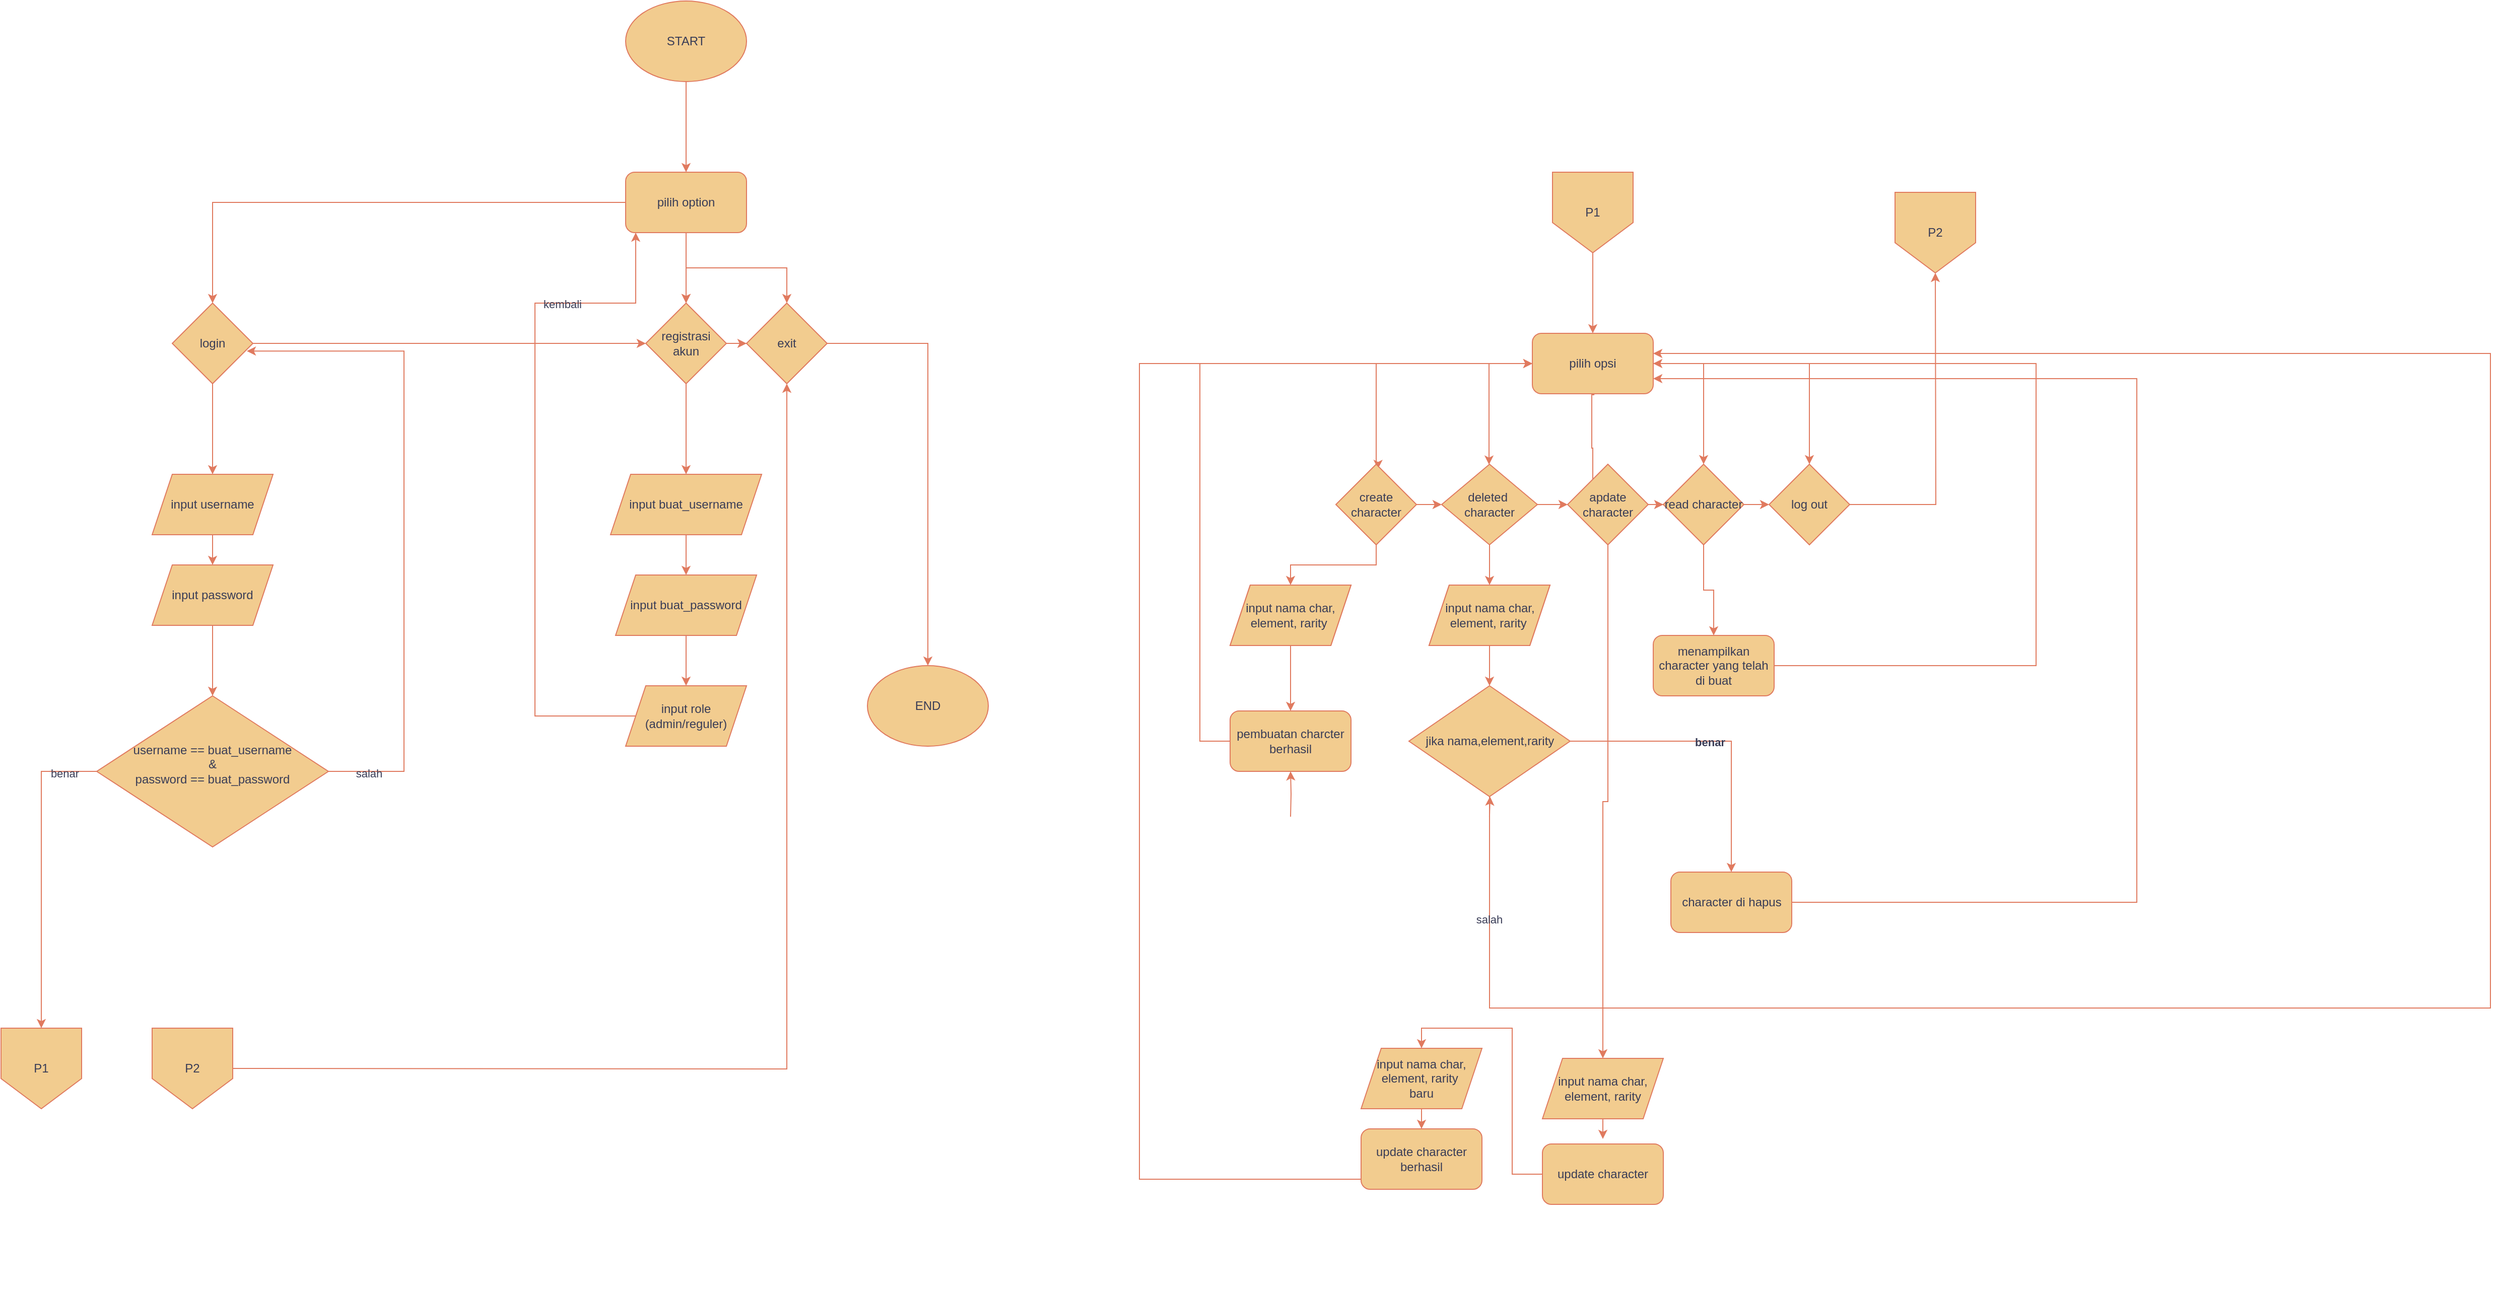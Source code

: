 <mxfile version="24.7.8">
  <diagram id="C5RBs43oDa-KdzZeNtuy" name="Page-1">
    <mxGraphModel dx="3129" dy="1347" grid="1" gridSize="10" guides="1" tooltips="1" connect="1" arrows="1" fold="1" page="1" pageScale="1" pageWidth="827" pageHeight="1169" background="#ffffff" math="0" shadow="0">
      <root>
        <mxCell id="WIyWlLk6GJQsqaUBKTNV-0" />
        <mxCell id="WIyWlLk6GJQsqaUBKTNV-1" parent="WIyWlLk6GJQsqaUBKTNV-0" />
        <mxCell id="2dFmBHsL3zyiolPfMNF0-12" value="" style="edgeStyle=orthogonalEdgeStyle;rounded=0;orthogonalLoop=1;jettySize=auto;html=1;labelBackgroundColor=none;strokeColor=#E07A5F;fontColor=default;" parent="WIyWlLk6GJQsqaUBKTNV-1" source="2dFmBHsL3zyiolPfMNF0-0" target="2dFmBHsL3zyiolPfMNF0-11" edge="1">
          <mxGeometry relative="1" as="geometry" />
        </mxCell>
        <mxCell id="2dFmBHsL3zyiolPfMNF0-0" value="START" style="ellipse;whiteSpace=wrap;html=1;labelBackgroundColor=none;fillColor=#F2CC8F;strokeColor=#E07A5F;fontColor=#393C56;" parent="WIyWlLk6GJQsqaUBKTNV-1" vertex="1">
          <mxGeometry x="370" y="20" width="120" height="80" as="geometry" />
        </mxCell>
        <mxCell id="2dFmBHsL3zyiolPfMNF0-18" value="" style="edgeStyle=orthogonalEdgeStyle;rounded=0;orthogonalLoop=1;jettySize=auto;html=1;labelBackgroundColor=none;strokeColor=#E07A5F;fontColor=default;" parent="WIyWlLk6GJQsqaUBKTNV-1" source="2dFmBHsL3zyiolPfMNF0-11" edge="1">
          <mxGeometry relative="1" as="geometry">
            <mxPoint x="430" y="320" as="targetPoint" />
          </mxGeometry>
        </mxCell>
        <mxCell id="2dFmBHsL3zyiolPfMNF0-19" value="" style="edgeStyle=orthogonalEdgeStyle;rounded=0;orthogonalLoop=1;jettySize=auto;html=1;labelBackgroundColor=none;strokeColor=#E07A5F;fontColor=default;" parent="WIyWlLk6GJQsqaUBKTNV-1" source="2dFmBHsL3zyiolPfMNF0-11" edge="1">
          <mxGeometry relative="1" as="geometry">
            <mxPoint x="430" y="320" as="targetPoint" />
          </mxGeometry>
        </mxCell>
        <mxCell id="2dFmBHsL3zyiolPfMNF0-23" style="edgeStyle=orthogonalEdgeStyle;rounded=0;orthogonalLoop=1;jettySize=auto;html=1;entryX=0.5;entryY=0;entryDx=0;entryDy=0;labelBackgroundColor=none;strokeColor=#E07A5F;fontColor=default;" parent="WIyWlLk6GJQsqaUBKTNV-1" source="2dFmBHsL3zyiolPfMNF0-11" target="2dFmBHsL3zyiolPfMNF0-21" edge="1">
          <mxGeometry relative="1" as="geometry" />
        </mxCell>
        <mxCell id="2dFmBHsL3zyiolPfMNF0-26" style="edgeStyle=orthogonalEdgeStyle;rounded=0;orthogonalLoop=1;jettySize=auto;html=1;entryX=0.5;entryY=0;entryDx=0;entryDy=0;labelBackgroundColor=none;strokeColor=#E07A5F;fontColor=default;" parent="WIyWlLk6GJQsqaUBKTNV-1" source="2dFmBHsL3zyiolPfMNF0-11" target="2dFmBHsL3zyiolPfMNF0-25" edge="1">
          <mxGeometry relative="1" as="geometry" />
        </mxCell>
        <mxCell id="2dFmBHsL3zyiolPfMNF0-11" value="pilih option" style="rounded=1;whiteSpace=wrap;html=1;labelBackgroundColor=none;fillColor=#F2CC8F;strokeColor=#E07A5F;fontColor=#393C56;" parent="WIyWlLk6GJQsqaUBKTNV-1" vertex="1">
          <mxGeometry x="370" y="190" width="120" height="60" as="geometry" />
        </mxCell>
        <mxCell id="2dFmBHsL3zyiolPfMNF0-32" style="edgeStyle=orthogonalEdgeStyle;rounded=0;orthogonalLoop=1;jettySize=auto;html=1;labelBackgroundColor=none;strokeColor=#E07A5F;fontColor=default;" parent="WIyWlLk6GJQsqaUBKTNV-1" source="2dFmBHsL3zyiolPfMNF0-20" target="2dFmBHsL3zyiolPfMNF0-25" edge="1">
          <mxGeometry relative="1" as="geometry" />
        </mxCell>
        <mxCell id="2dFmBHsL3zyiolPfMNF0-35" value="" style="edgeStyle=orthogonalEdgeStyle;rounded=0;orthogonalLoop=1;jettySize=auto;html=1;labelBackgroundColor=none;strokeColor=#E07A5F;fontColor=default;" parent="WIyWlLk6GJQsqaUBKTNV-1" source="2dFmBHsL3zyiolPfMNF0-20" target="2dFmBHsL3zyiolPfMNF0-34" edge="1">
          <mxGeometry relative="1" as="geometry" />
        </mxCell>
        <mxCell id="2dFmBHsL3zyiolPfMNF0-20" value="registrasi akun" style="rhombus;whiteSpace=wrap;html=1;labelBackgroundColor=none;fillColor=#F2CC8F;strokeColor=#E07A5F;fontColor=#393C56;" parent="WIyWlLk6GJQsqaUBKTNV-1" vertex="1">
          <mxGeometry x="390" y="320" width="80" height="80" as="geometry" />
        </mxCell>
        <mxCell id="2dFmBHsL3zyiolPfMNF0-29" style="edgeStyle=orthogonalEdgeStyle;rounded=0;orthogonalLoop=1;jettySize=auto;html=1;labelBackgroundColor=none;strokeColor=#E07A5F;fontColor=default;" parent="WIyWlLk6GJQsqaUBKTNV-1" source="2dFmBHsL3zyiolPfMNF0-21" target="2dFmBHsL3zyiolPfMNF0-20" edge="1">
          <mxGeometry relative="1" as="geometry" />
        </mxCell>
        <mxCell id="2dFmBHsL3zyiolPfMNF0-43" value="" style="edgeStyle=orthogonalEdgeStyle;rounded=0;orthogonalLoop=1;jettySize=auto;html=1;labelBackgroundColor=none;strokeColor=#E07A5F;fontColor=default;" parent="WIyWlLk6GJQsqaUBKTNV-1" source="2dFmBHsL3zyiolPfMNF0-21" target="2dFmBHsL3zyiolPfMNF0-42" edge="1">
          <mxGeometry relative="1" as="geometry" />
        </mxCell>
        <mxCell id="2dFmBHsL3zyiolPfMNF0-21" value="login" style="rhombus;whiteSpace=wrap;html=1;labelBackgroundColor=none;fillColor=#F2CC8F;strokeColor=#E07A5F;fontColor=#393C56;" parent="WIyWlLk6GJQsqaUBKTNV-1" vertex="1">
          <mxGeometry x="-80" y="320" width="80" height="80" as="geometry" />
        </mxCell>
        <mxCell id="2dFmBHsL3zyiolPfMNF0-261" style="edgeStyle=orthogonalEdgeStyle;rounded=0;orthogonalLoop=1;jettySize=auto;html=1;labelBackgroundColor=none;strokeColor=#E07A5F;fontColor=default;" parent="WIyWlLk6GJQsqaUBKTNV-1" source="2dFmBHsL3zyiolPfMNF0-25" target="2dFmBHsL3zyiolPfMNF0-262" edge="1">
          <mxGeometry relative="1" as="geometry">
            <mxPoint x="660" y="610" as="targetPoint" />
          </mxGeometry>
        </mxCell>
        <mxCell id="2dFmBHsL3zyiolPfMNF0-25" value="exit" style="rhombus;whiteSpace=wrap;html=1;labelBackgroundColor=none;fillColor=#F2CC8F;strokeColor=#E07A5F;fontColor=#393C56;" parent="WIyWlLk6GJQsqaUBKTNV-1" vertex="1">
          <mxGeometry x="490" y="320" width="80" height="80" as="geometry" />
        </mxCell>
        <mxCell id="2dFmBHsL3zyiolPfMNF0-37" value="" style="edgeStyle=orthogonalEdgeStyle;rounded=0;orthogonalLoop=1;jettySize=auto;html=1;labelBackgroundColor=none;strokeColor=#E07A5F;fontColor=default;" parent="WIyWlLk6GJQsqaUBKTNV-1" source="2dFmBHsL3zyiolPfMNF0-34" target="2dFmBHsL3zyiolPfMNF0-36" edge="1">
          <mxGeometry relative="1" as="geometry" />
        </mxCell>
        <mxCell id="2dFmBHsL3zyiolPfMNF0-34" value="input buat_username" style="shape=parallelogram;perimeter=parallelogramPerimeter;whiteSpace=wrap;html=1;fixedSize=1;labelBackgroundColor=none;fillColor=#F2CC8F;strokeColor=#E07A5F;fontColor=#393C56;" parent="WIyWlLk6GJQsqaUBKTNV-1" vertex="1">
          <mxGeometry x="355" y="490" width="150" height="60" as="geometry" />
        </mxCell>
        <mxCell id="2dFmBHsL3zyiolPfMNF0-39" value="" style="edgeStyle=orthogonalEdgeStyle;rounded=0;orthogonalLoop=1;jettySize=auto;html=1;labelBackgroundColor=none;strokeColor=#E07A5F;fontColor=default;" parent="WIyWlLk6GJQsqaUBKTNV-1" source="2dFmBHsL3zyiolPfMNF0-36" target="2dFmBHsL3zyiolPfMNF0-38" edge="1">
          <mxGeometry relative="1" as="geometry" />
        </mxCell>
        <mxCell id="2dFmBHsL3zyiolPfMNF0-36" value="input buat_password" style="shape=parallelogram;perimeter=parallelogramPerimeter;whiteSpace=wrap;html=1;fixedSize=1;labelBackgroundColor=none;fillColor=#F2CC8F;strokeColor=#E07A5F;fontColor=#393C56;" parent="WIyWlLk6GJQsqaUBKTNV-1" vertex="1">
          <mxGeometry x="360" y="590" width="140" height="60" as="geometry" />
        </mxCell>
        <mxCell id="2dFmBHsL3zyiolPfMNF0-40" style="edgeStyle=orthogonalEdgeStyle;rounded=0;orthogonalLoop=1;jettySize=auto;html=1;entryX=0;entryY=0.5;entryDx=0;entryDy=0;labelBackgroundColor=none;strokeColor=#E07A5F;fontColor=default;" parent="WIyWlLk6GJQsqaUBKTNV-1" source="2dFmBHsL3zyiolPfMNF0-38" edge="1">
          <mxGeometry relative="1" as="geometry">
            <mxPoint x="380.01" y="249.98" as="targetPoint" />
            <mxPoint x="390.004" y="759.999" as="sourcePoint" />
            <Array as="points">
              <mxPoint x="280" y="730" />
              <mxPoint x="280" y="320" />
              <mxPoint x="380" y="320" />
            </Array>
          </mxGeometry>
        </mxCell>
        <mxCell id="2dFmBHsL3zyiolPfMNF0-41" value="kembali" style="edgeLabel;html=1;align=center;verticalAlign=middle;resizable=0;points=[];labelBackgroundColor=none;fontColor=#393C56;" parent="2dFmBHsL3zyiolPfMNF0-40" vertex="1" connectable="0">
          <mxGeometry x="0.575" y="-1" relative="1" as="geometry">
            <mxPoint x="1" as="offset" />
          </mxGeometry>
        </mxCell>
        <mxCell id="2dFmBHsL3zyiolPfMNF0-38" value="input role&lt;div&gt;(admin/reguler)&lt;/div&gt;" style="shape=parallelogram;perimeter=parallelogramPerimeter;whiteSpace=wrap;html=1;fixedSize=1;labelBackgroundColor=none;fillColor=#F2CC8F;strokeColor=#E07A5F;fontColor=#393C56;" parent="WIyWlLk6GJQsqaUBKTNV-1" vertex="1">
          <mxGeometry x="370" y="700" width="120" height="60" as="geometry" />
        </mxCell>
        <mxCell id="2dFmBHsL3zyiolPfMNF0-45" value="" style="edgeStyle=orthogonalEdgeStyle;rounded=0;orthogonalLoop=1;jettySize=auto;html=1;labelBackgroundColor=none;strokeColor=#E07A5F;fontColor=default;" parent="WIyWlLk6GJQsqaUBKTNV-1" source="2dFmBHsL3zyiolPfMNF0-42" target="2dFmBHsL3zyiolPfMNF0-44" edge="1">
          <mxGeometry relative="1" as="geometry" />
        </mxCell>
        <mxCell id="2dFmBHsL3zyiolPfMNF0-42" value="input username" style="shape=parallelogram;perimeter=parallelogramPerimeter;whiteSpace=wrap;html=1;fixedSize=1;labelBackgroundColor=none;fillColor=#F2CC8F;strokeColor=#E07A5F;fontColor=#393C56;" parent="WIyWlLk6GJQsqaUBKTNV-1" vertex="1">
          <mxGeometry x="-100" y="490" width="120" height="60" as="geometry" />
        </mxCell>
        <mxCell id="2dFmBHsL3zyiolPfMNF0-47" value="" style="edgeStyle=orthogonalEdgeStyle;rounded=0;orthogonalLoop=1;jettySize=auto;html=1;labelBackgroundColor=none;strokeColor=#E07A5F;fontColor=default;" parent="WIyWlLk6GJQsqaUBKTNV-1" source="2dFmBHsL3zyiolPfMNF0-44" target="2dFmBHsL3zyiolPfMNF0-46" edge="1">
          <mxGeometry relative="1" as="geometry" />
        </mxCell>
        <mxCell id="2dFmBHsL3zyiolPfMNF0-44" value="input password" style="shape=parallelogram;perimeter=parallelogramPerimeter;whiteSpace=wrap;html=1;fixedSize=1;labelBackgroundColor=none;fillColor=#F2CC8F;strokeColor=#E07A5F;fontColor=#393C56;" parent="WIyWlLk6GJQsqaUBKTNV-1" vertex="1">
          <mxGeometry x="-100" y="580" width="120" height="60" as="geometry" />
        </mxCell>
        <mxCell id="2dFmBHsL3zyiolPfMNF0-48" style="edgeStyle=orthogonalEdgeStyle;rounded=0;orthogonalLoop=1;jettySize=auto;html=1;entryX=0.925;entryY=0.595;entryDx=0;entryDy=0;entryPerimeter=0;labelBackgroundColor=none;strokeColor=#E07A5F;fontColor=default;" parent="WIyWlLk6GJQsqaUBKTNV-1" source="2dFmBHsL3zyiolPfMNF0-46" target="2dFmBHsL3zyiolPfMNF0-21" edge="1">
          <mxGeometry relative="1" as="geometry">
            <mxPoint x="150" y="370" as="targetPoint" />
            <Array as="points">
              <mxPoint x="150" y="785" />
              <mxPoint x="150" y="368" />
            </Array>
          </mxGeometry>
        </mxCell>
        <mxCell id="2dFmBHsL3zyiolPfMNF0-50" value="salah" style="edgeLabel;html=1;align=center;verticalAlign=middle;resizable=0;points=[];labelBackgroundColor=none;fontColor=#393C56;" parent="2dFmBHsL3zyiolPfMNF0-48" vertex="1" connectable="0">
          <mxGeometry x="-0.877" y="-2" relative="1" as="geometry">
            <mxPoint as="offset" />
          </mxGeometry>
        </mxCell>
        <mxCell id="2dFmBHsL3zyiolPfMNF0-51" style="edgeStyle=orthogonalEdgeStyle;rounded=0;orthogonalLoop=1;jettySize=auto;html=1;exitX=0;exitY=0.5;exitDx=0;exitDy=0;labelBackgroundColor=none;strokeColor=#E07A5F;fontColor=default;" parent="WIyWlLk6GJQsqaUBKTNV-1" source="2dFmBHsL3zyiolPfMNF0-46" target="2dFmBHsL3zyiolPfMNF0-135" edge="1">
          <mxGeometry relative="1" as="geometry">
            <mxPoint x="-210.143" y="1030" as="targetPoint" />
            <Array as="points">
              <mxPoint x="-210" y="785" />
            </Array>
          </mxGeometry>
        </mxCell>
        <mxCell id="2dFmBHsL3zyiolPfMNF0-52" value="benar" style="edgeLabel;html=1;align=center;verticalAlign=middle;resizable=0;points=[];labelBackgroundColor=none;fontColor=#393C56;" parent="2dFmBHsL3zyiolPfMNF0-51" vertex="1" connectable="0">
          <mxGeometry x="-0.795" y="2" relative="1" as="geometry">
            <mxPoint as="offset" />
          </mxGeometry>
        </mxCell>
        <mxCell id="2dFmBHsL3zyiolPfMNF0-46" value="username == buat_&lt;span style=&quot;background-color: initial;&quot;&gt;username&lt;/span&gt;&lt;div&gt;&amp;amp;&lt;/div&gt;&lt;div&gt;password == buat_password&lt;br&gt;&lt;div&gt;&lt;br&gt;&lt;/div&gt;&lt;/div&gt;" style="rhombus;whiteSpace=wrap;html=1;labelBackgroundColor=none;fillColor=#F2CC8F;strokeColor=#E07A5F;fontColor=#393C56;" parent="WIyWlLk6GJQsqaUBKTNV-1" vertex="1">
          <mxGeometry x="-155" y="710" width="230" height="150" as="geometry" />
        </mxCell>
        <mxCell id="2dFmBHsL3zyiolPfMNF0-135" value="P1" style="shape=offPageConnector;whiteSpace=wrap;html=1;labelBackgroundColor=none;fillColor=#F2CC8F;strokeColor=#E07A5F;fontColor=#393C56;" parent="WIyWlLk6GJQsqaUBKTNV-1" vertex="1">
          <mxGeometry x="-250" y="1040" width="80" height="80" as="geometry" />
        </mxCell>
        <mxCell id="2dFmBHsL3zyiolPfMNF0-255" style="edgeStyle=orthogonalEdgeStyle;rounded=0;orthogonalLoop=1;jettySize=auto;html=1;labelBackgroundColor=none;strokeColor=#E07A5F;fontColor=default;" parent="WIyWlLk6GJQsqaUBKTNV-1" source="2dFmBHsL3zyiolPfMNF0-137" target="2dFmBHsL3zyiolPfMNF0-197" edge="1">
          <mxGeometry relative="1" as="geometry" />
        </mxCell>
        <mxCell id="2dFmBHsL3zyiolPfMNF0-137" value="P1" style="shape=offPageConnector;whiteSpace=wrap;html=1;labelBackgroundColor=none;fillColor=#F2CC8F;strokeColor=#E07A5F;fontColor=#393C56;" parent="WIyWlLk6GJQsqaUBKTNV-1" vertex="1">
          <mxGeometry x="1290" y="190" width="80" height="80" as="geometry" />
        </mxCell>
        <mxCell id="2dFmBHsL3zyiolPfMNF0-262" value="END" style="ellipse;whiteSpace=wrap;html=1;labelBackgroundColor=none;fillColor=#F2CC8F;strokeColor=#E07A5F;fontColor=#393C56;" parent="WIyWlLk6GJQsqaUBKTNV-1" vertex="1">
          <mxGeometry x="610" y="680" width="120" height="80" as="geometry" />
        </mxCell>
        <mxCell id="6tOE_kxv_wdbd2dH7QsG-6" style="edgeStyle=orthogonalEdgeStyle;rounded=0;orthogonalLoop=1;jettySize=auto;html=1;strokeColor=#E07A5F;fontColor=#393C56;fillColor=#F2CC8F;" edge="1" parent="WIyWlLk6GJQsqaUBKTNV-1" target="2dFmBHsL3zyiolPfMNF0-25">
          <mxGeometry relative="1" as="geometry">
            <mxPoint x="-30" y="1080" as="sourcePoint" />
          </mxGeometry>
        </mxCell>
        <mxCell id="2dFmBHsL3zyiolPfMNF0-194" style="edgeStyle=orthogonalEdgeStyle;rounded=0;orthogonalLoop=1;jettySize=auto;html=1;labelBackgroundColor=none;strokeColor=#E07A5F;fontColor=default;" parent="WIyWlLk6GJQsqaUBKTNV-1" source="2dFmBHsL3zyiolPfMNF0-197" target="2dFmBHsL3zyiolPfMNF0-209" edge="1">
          <mxGeometry relative="1" as="geometry" />
        </mxCell>
        <mxCell id="2dFmBHsL3zyiolPfMNF0-195" style="edgeStyle=orthogonalEdgeStyle;rounded=0;orthogonalLoop=1;jettySize=auto;html=1;labelBackgroundColor=none;strokeColor=#E07A5F;fontColor=default;" parent="WIyWlLk6GJQsqaUBKTNV-1" source="2dFmBHsL3zyiolPfMNF0-197" target="2dFmBHsL3zyiolPfMNF0-211" edge="1">
          <mxGeometry relative="1" as="geometry" />
        </mxCell>
        <mxCell id="2dFmBHsL3zyiolPfMNF0-196" style="edgeStyle=orthogonalEdgeStyle;rounded=0;orthogonalLoop=1;jettySize=auto;html=1;labelBackgroundColor=none;strokeColor=#E07A5F;fontColor=default;" parent="WIyWlLk6GJQsqaUBKTNV-1" source="2dFmBHsL3zyiolPfMNF0-197" target="2dFmBHsL3zyiolPfMNF0-202" edge="1">
          <mxGeometry relative="1" as="geometry">
            <Array as="points">
              <mxPoint x="1227" y="380" />
            </Array>
          </mxGeometry>
        </mxCell>
        <mxCell id="2dFmBHsL3zyiolPfMNF0-197" value="pilih opsi" style="rounded=1;whiteSpace=wrap;html=1;labelBackgroundColor=none;fillColor=#F2CC8F;strokeColor=#E07A5F;fontColor=#393C56;" parent="WIyWlLk6GJQsqaUBKTNV-1" vertex="1">
          <mxGeometry x="1270" y="350" width="120" height="60" as="geometry" />
        </mxCell>
        <mxCell id="2dFmBHsL3zyiolPfMNF0-198" style="edgeStyle=orthogonalEdgeStyle;rounded=0;orthogonalLoop=1;jettySize=auto;html=1;entryX=0.474;entryY=0.098;entryDx=0;entryDy=0;entryPerimeter=0;labelBackgroundColor=none;strokeColor=#E07A5F;fontColor=default;" parent="WIyWlLk6GJQsqaUBKTNV-1" edge="1">
          <mxGeometry relative="1" as="geometry">
            <mxPoint x="1331.059" y="410" as="sourcePoint" />
            <mxPoint x="1328.95" y="517.84" as="targetPoint" />
            <Array as="points">
              <mxPoint x="1331" y="411" />
              <mxPoint x="1329" y="411" />
              <mxPoint x="1329" y="464" />
              <mxPoint x="1330" y="464" />
              <mxPoint x="1330" y="518" />
            </Array>
          </mxGeometry>
        </mxCell>
        <mxCell id="2dFmBHsL3zyiolPfMNF0-199" style="edgeStyle=orthogonalEdgeStyle;rounded=0;orthogonalLoop=1;jettySize=auto;html=1;entryX=0.522;entryY=0.058;entryDx=0;entryDy=0;entryPerimeter=0;labelBackgroundColor=none;strokeColor=#E07A5F;fontColor=default;" parent="WIyWlLk6GJQsqaUBKTNV-1" source="2dFmBHsL3zyiolPfMNF0-197" target="2dFmBHsL3zyiolPfMNF0-205" edge="1">
          <mxGeometry relative="1" as="geometry">
            <Array as="points">
              <mxPoint x="1115" y="380" />
              <mxPoint x="1115" y="480" />
              <mxPoint x="1117" y="480" />
            </Array>
          </mxGeometry>
        </mxCell>
        <mxCell id="2dFmBHsL3zyiolPfMNF0-200" style="edgeStyle=orthogonalEdgeStyle;rounded=0;orthogonalLoop=1;jettySize=auto;html=1;labelBackgroundColor=none;strokeColor=#E07A5F;fontColor=default;" parent="WIyWlLk6GJQsqaUBKTNV-1" source="2dFmBHsL3zyiolPfMNF0-202" target="2dFmBHsL3zyiolPfMNF0-208" edge="1">
          <mxGeometry relative="1" as="geometry" />
        </mxCell>
        <mxCell id="2dFmBHsL3zyiolPfMNF0-201" style="edgeStyle=orthogonalEdgeStyle;rounded=0;orthogonalLoop=1;jettySize=auto;html=1;labelBackgroundColor=none;strokeColor=#E07A5F;fontColor=default;" parent="WIyWlLk6GJQsqaUBKTNV-1" source="2dFmBHsL3zyiolPfMNF0-202" target="2dFmBHsL3zyiolPfMNF0-221" edge="1">
          <mxGeometry relative="1" as="geometry" />
        </mxCell>
        <mxCell id="2dFmBHsL3zyiolPfMNF0-202" value="deleted&amp;nbsp;&lt;div&gt;character&lt;/div&gt;" style="rhombus;whiteSpace=wrap;html=1;labelBackgroundColor=none;fillColor=#F2CC8F;strokeColor=#E07A5F;fontColor=#393C56;" parent="WIyWlLk6GJQsqaUBKTNV-1" vertex="1">
          <mxGeometry x="1180" y="480" width="95" height="80" as="geometry" />
        </mxCell>
        <mxCell id="2dFmBHsL3zyiolPfMNF0-203" style="edgeStyle=orthogonalEdgeStyle;rounded=0;orthogonalLoop=1;jettySize=auto;html=1;labelBackgroundColor=none;strokeColor=#E07A5F;fontColor=default;" parent="WIyWlLk6GJQsqaUBKTNV-1" source="2dFmBHsL3zyiolPfMNF0-205" target="2dFmBHsL3zyiolPfMNF0-202" edge="1">
          <mxGeometry relative="1" as="geometry" />
        </mxCell>
        <mxCell id="2dFmBHsL3zyiolPfMNF0-204" value="" style="edgeStyle=orthogonalEdgeStyle;rounded=0;orthogonalLoop=1;jettySize=auto;html=1;labelBackgroundColor=none;strokeColor=#E07A5F;fontColor=default;" parent="WIyWlLk6GJQsqaUBKTNV-1" source="2dFmBHsL3zyiolPfMNF0-205" target="2dFmBHsL3zyiolPfMNF0-213" edge="1">
          <mxGeometry relative="1" as="geometry" />
        </mxCell>
        <mxCell id="2dFmBHsL3zyiolPfMNF0-205" value="create character" style="rhombus;whiteSpace=wrap;html=1;labelBackgroundColor=none;fillColor=#F2CC8F;strokeColor=#E07A5F;fontColor=#393C56;" parent="WIyWlLk6GJQsqaUBKTNV-1" vertex="1">
          <mxGeometry x="1075" y="480" width="80" height="80" as="geometry" />
        </mxCell>
        <mxCell id="2dFmBHsL3zyiolPfMNF0-206" style="edgeStyle=orthogonalEdgeStyle;rounded=0;orthogonalLoop=1;jettySize=auto;html=1;labelBackgroundColor=none;strokeColor=#E07A5F;fontColor=default;" parent="WIyWlLk6GJQsqaUBKTNV-1" source="2dFmBHsL3zyiolPfMNF0-208" target="2dFmBHsL3zyiolPfMNF0-211" edge="1">
          <mxGeometry relative="1" as="geometry" />
        </mxCell>
        <mxCell id="2dFmBHsL3zyiolPfMNF0-207" style="edgeStyle=orthogonalEdgeStyle;rounded=0;orthogonalLoop=1;jettySize=auto;html=1;labelBackgroundColor=none;strokeColor=#E07A5F;fontColor=default;" parent="WIyWlLk6GJQsqaUBKTNV-1" source="2dFmBHsL3zyiolPfMNF0-208" target="2dFmBHsL3zyiolPfMNF0-235" edge="1">
          <mxGeometry relative="1" as="geometry" />
        </mxCell>
        <mxCell id="2dFmBHsL3zyiolPfMNF0-208" value="apdate character" style="rhombus;whiteSpace=wrap;html=1;labelBackgroundColor=none;fillColor=#F2CC8F;strokeColor=#E07A5F;fontColor=#393C56;" parent="WIyWlLk6GJQsqaUBKTNV-1" vertex="1">
          <mxGeometry x="1305" y="480" width="80" height="80" as="geometry" />
        </mxCell>
        <mxCell id="6tOE_kxv_wdbd2dH7QsG-3" style="edgeStyle=orthogonalEdgeStyle;rounded=0;orthogonalLoop=1;jettySize=auto;html=1;strokeColor=#E07A5F;fontColor=#393C56;fillColor=#F2CC8F;" edge="1" parent="WIyWlLk6GJQsqaUBKTNV-1" source="2dFmBHsL3zyiolPfMNF0-209">
          <mxGeometry relative="1" as="geometry">
            <mxPoint x="1670" y="290" as="targetPoint" />
          </mxGeometry>
        </mxCell>
        <mxCell id="2dFmBHsL3zyiolPfMNF0-209" value="log out" style="rhombus;whiteSpace=wrap;html=1;labelBackgroundColor=none;fillColor=#F2CC8F;strokeColor=#E07A5F;fontColor=#393C56;" parent="WIyWlLk6GJQsqaUBKTNV-1" vertex="1">
          <mxGeometry x="1505" y="480" width="80" height="80" as="geometry" />
        </mxCell>
        <mxCell id="2dFmBHsL3zyiolPfMNF0-210" style="edgeStyle=orthogonalEdgeStyle;rounded=0;orthogonalLoop=1;jettySize=auto;html=1;labelBackgroundColor=none;strokeColor=#E07A5F;fontColor=default;" parent="WIyWlLk6GJQsqaUBKTNV-1" source="2dFmBHsL3zyiolPfMNF0-211" target="2dFmBHsL3zyiolPfMNF0-209" edge="1">
          <mxGeometry relative="1" as="geometry" />
        </mxCell>
        <mxCell id="2dFmBHsL3zyiolPfMNF0-211" value="read character" style="rhombus;whiteSpace=wrap;html=1;labelBackgroundColor=none;fillColor=#F2CC8F;strokeColor=#E07A5F;fontColor=#393C56;" parent="WIyWlLk6GJQsqaUBKTNV-1" vertex="1">
          <mxGeometry x="1400" y="480" width="80" height="80" as="geometry" />
        </mxCell>
        <mxCell id="2dFmBHsL3zyiolPfMNF0-213" value="input character&lt;div&gt;name&lt;/div&gt;" style="shape=parallelogram;perimeter=parallelogramPerimeter;whiteSpace=wrap;html=1;fixedSize=1;labelBackgroundColor=none;fillColor=#F2CC8F;strokeColor=#E07A5F;fontColor=#393C56;" parent="WIyWlLk6GJQsqaUBKTNV-1" vertex="1">
          <mxGeometry x="970" y="600" width="120" height="60" as="geometry" />
        </mxCell>
        <mxCell id="2dFmBHsL3zyiolPfMNF0-216" style="edgeStyle=orthogonalEdgeStyle;rounded=0;orthogonalLoop=1;jettySize=auto;html=1;labelBackgroundColor=none;strokeColor=#E07A5F;fontColor=default;" parent="WIyWlLk6GJQsqaUBKTNV-1" target="2dFmBHsL3zyiolPfMNF0-219" edge="1">
          <mxGeometry relative="1" as="geometry">
            <mxPoint x="1030" y="830" as="sourcePoint" />
          </mxGeometry>
        </mxCell>
        <mxCell id="2dFmBHsL3zyiolPfMNF0-218" style="edgeStyle=orthogonalEdgeStyle;rounded=0;orthogonalLoop=1;jettySize=auto;html=1;labelBackgroundColor=none;strokeColor=#E07A5F;fontColor=default;" parent="WIyWlLk6GJQsqaUBKTNV-1" source="2dFmBHsL3zyiolPfMNF0-219" target="2dFmBHsL3zyiolPfMNF0-197" edge="1">
          <mxGeometry relative="1" as="geometry">
            <Array as="points">
              <mxPoint x="940" y="755" />
              <mxPoint x="940" y="380" />
            </Array>
          </mxGeometry>
        </mxCell>
        <mxCell id="2dFmBHsL3zyiolPfMNF0-219" value="pembuatan charcter berhasil" style="rounded=1;whiteSpace=wrap;html=1;labelBackgroundColor=none;fillColor=#F2CC8F;strokeColor=#E07A5F;fontColor=#393C56;" parent="WIyWlLk6GJQsqaUBKTNV-1" vertex="1">
          <mxGeometry x="970" y="725" width="120" height="60" as="geometry" />
        </mxCell>
        <mxCell id="2dFmBHsL3zyiolPfMNF0-221" value="input character&lt;div&gt;name&lt;/div&gt;" style="shape=parallelogram;perimeter=parallelogramPerimeter;whiteSpace=wrap;html=1;fixedSize=1;labelBackgroundColor=none;fillColor=#F2CC8F;strokeColor=#E07A5F;fontColor=#393C56;" parent="WIyWlLk6GJQsqaUBKTNV-1" vertex="1">
          <mxGeometry x="1167.5" y="600" width="120" height="60" as="geometry" />
        </mxCell>
        <mxCell id="2dFmBHsL3zyiolPfMNF0-224" value="" style="edgeStyle=orthogonalEdgeStyle;rounded=0;orthogonalLoop=1;jettySize=auto;html=1;labelBackgroundColor=none;strokeColor=#E07A5F;fontColor=default;" parent="WIyWlLk6GJQsqaUBKTNV-1" target="2dFmBHsL3zyiolPfMNF0-230" edge="1">
          <mxGeometry relative="1" as="geometry">
            <mxPoint x="1227.467" y="830" as="sourcePoint" />
          </mxGeometry>
        </mxCell>
        <mxCell id="2dFmBHsL3zyiolPfMNF0-226" value="" style="edgeStyle=orthogonalEdgeStyle;rounded=0;orthogonalLoop=1;jettySize=auto;html=1;labelBackgroundColor=none;strokeColor=#E07A5F;fontColor=default;" parent="WIyWlLk6GJQsqaUBKTNV-1" source="2dFmBHsL3zyiolPfMNF0-230" target="2dFmBHsL3zyiolPfMNF0-232" edge="1">
          <mxGeometry relative="1" as="geometry" />
        </mxCell>
        <mxCell id="2dFmBHsL3zyiolPfMNF0-227" value="benar" style="edgeLabel;html=1;align=center;verticalAlign=middle;resizable=0;points=[];labelBackgroundColor=none;fontColor=#393C56;fontStyle=1" parent="2dFmBHsL3zyiolPfMNF0-226" vertex="1" connectable="0">
          <mxGeometry x="-0.046" y="-1" relative="1" as="geometry">
            <mxPoint as="offset" />
          </mxGeometry>
        </mxCell>
        <mxCell id="2dFmBHsL3zyiolPfMNF0-228" style="edgeStyle=orthogonalEdgeStyle;rounded=0;orthogonalLoop=1;jettySize=auto;html=1;labelBackgroundColor=none;strokeColor=#E07A5F;fontColor=default;" parent="WIyWlLk6GJQsqaUBKTNV-1" source="2dFmBHsL3zyiolPfMNF0-230" target="2dFmBHsL3zyiolPfMNF0-197" edge="1">
          <mxGeometry relative="1" as="geometry">
            <mxPoint x="2220.0" y="680" as="targetPoint" />
            <Array as="points">
              <mxPoint x="1228" y="1020" />
              <mxPoint x="2221" y="1020" />
              <mxPoint x="2221" y="370" />
            </Array>
          </mxGeometry>
        </mxCell>
        <mxCell id="2dFmBHsL3zyiolPfMNF0-229" value="salah" style="edgeLabel;html=1;align=center;verticalAlign=middle;resizable=0;points=[];labelBackgroundColor=none;fontColor=#393C56;" parent="2dFmBHsL3zyiolPfMNF0-228" vertex="1" connectable="0">
          <mxGeometry x="-0.909" y="-1" relative="1" as="geometry">
            <mxPoint as="offset" />
          </mxGeometry>
        </mxCell>
        <mxCell id="2dFmBHsL3zyiolPfMNF0-230" value="jika nama,element,rarity" style="rhombus;whiteSpace=wrap;html=1;labelBackgroundColor=none;fillColor=#F2CC8F;strokeColor=#E07A5F;fontColor=#393C56;" parent="WIyWlLk6GJQsqaUBKTNV-1" vertex="1">
          <mxGeometry x="1147.5" y="700" width="160" height="110" as="geometry" />
        </mxCell>
        <mxCell id="2dFmBHsL3zyiolPfMNF0-231" style="edgeStyle=orthogonalEdgeStyle;rounded=0;orthogonalLoop=1;jettySize=auto;html=1;entryX=1;entryY=0.75;entryDx=0;entryDy=0;labelBackgroundColor=none;strokeColor=#E07A5F;fontColor=default;" parent="WIyWlLk6GJQsqaUBKTNV-1" source="2dFmBHsL3zyiolPfMNF0-232" target="2dFmBHsL3zyiolPfMNF0-197" edge="1">
          <mxGeometry relative="1" as="geometry">
            <Array as="points">
              <mxPoint x="1870" y="915" />
              <mxPoint x="1870" y="395" />
            </Array>
          </mxGeometry>
        </mxCell>
        <mxCell id="2dFmBHsL3zyiolPfMNF0-232" value="character di hapus" style="rounded=1;whiteSpace=wrap;html=1;labelBackgroundColor=none;fillColor=#F2CC8F;strokeColor=#E07A5F;fontColor=#393C56;" parent="WIyWlLk6GJQsqaUBKTNV-1" vertex="1">
          <mxGeometry x="1407.5" y="885" width="120" height="60" as="geometry" />
        </mxCell>
        <mxCell id="2dFmBHsL3zyiolPfMNF0-233" value="" style="group;labelBackgroundColor=none;fontColor=#393C56;" parent="WIyWlLk6GJQsqaUBKTNV-1" vertex="1" connectable="0">
          <mxGeometry x="1280" y="1070" width="380" height="230" as="geometry" />
        </mxCell>
        <mxCell id="2dFmBHsL3zyiolPfMNF0-234" value="" style="edgeStyle=orthogonalEdgeStyle;rounded=0;orthogonalLoop=1;jettySize=auto;html=1;labelBackgroundColor=none;strokeColor=#E07A5F;fontColor=default;" parent="2dFmBHsL3zyiolPfMNF0-233" source="2dFmBHsL3zyiolPfMNF0-235" edge="1">
          <mxGeometry relative="1" as="geometry">
            <mxPoint x="60.0" y="80" as="targetPoint" />
          </mxGeometry>
        </mxCell>
        <mxCell id="2dFmBHsL3zyiolPfMNF0-235" value="input nama char, element, rarity" style="shape=parallelogram;perimeter=parallelogramPerimeter;whiteSpace=wrap;html=1;fixedSize=1;labelBackgroundColor=none;fillColor=#F2CC8F;strokeColor=#E07A5F;fontColor=#393C56;" parent="2dFmBHsL3zyiolPfMNF0-233" vertex="1">
          <mxGeometry width="120" height="60" as="geometry" />
        </mxCell>
        <mxCell id="2dFmBHsL3zyiolPfMNF0-240" value="update character" style="rounded=1;whiteSpace=wrap;html=1;labelBackgroundColor=none;fillColor=#F2CC8F;strokeColor=#E07A5F;fontColor=#393C56;" parent="2dFmBHsL3zyiolPfMNF0-233" vertex="1">
          <mxGeometry y="85" width="120" height="60" as="geometry" />
        </mxCell>
        <mxCell id="2dFmBHsL3zyiolPfMNF0-239" style="edgeStyle=orthogonalEdgeStyle;rounded=0;orthogonalLoop=1;jettySize=auto;html=1;entryX=0.5;entryY=0;entryDx=0;entryDy=0;labelBackgroundColor=none;strokeColor=#E07A5F;fontColor=default;" parent="WIyWlLk6GJQsqaUBKTNV-1" source="2dFmBHsL3zyiolPfMNF0-240" target="2dFmBHsL3zyiolPfMNF0-243" edge="1">
          <mxGeometry relative="1" as="geometry" />
        </mxCell>
        <mxCell id="2dFmBHsL3zyiolPfMNF0-242" value="" style="edgeStyle=orthogonalEdgeStyle;rounded=0;orthogonalLoop=1;jettySize=auto;html=1;labelBackgroundColor=none;strokeColor=#E07A5F;fontColor=default;" parent="WIyWlLk6GJQsqaUBKTNV-1" source="2dFmBHsL3zyiolPfMNF0-243" edge="1">
          <mxGeometry relative="1" as="geometry">
            <mxPoint x="1160.0" y="1140" as="targetPoint" />
          </mxGeometry>
        </mxCell>
        <mxCell id="2dFmBHsL3zyiolPfMNF0-243" value="input nama char, element, rarity&amp;nbsp;&lt;div&gt;baru&lt;/div&gt;" style="shape=parallelogram;perimeter=parallelogramPerimeter;whiteSpace=wrap;html=1;fixedSize=1;labelBackgroundColor=none;fillColor=#F2CC8F;strokeColor=#E07A5F;fontColor=#393C56;" parent="WIyWlLk6GJQsqaUBKTNV-1" vertex="1">
          <mxGeometry x="1100" y="1060" width="120" height="60" as="geometry" />
        </mxCell>
        <mxCell id="2dFmBHsL3zyiolPfMNF0-248" style="edgeStyle=orthogonalEdgeStyle;rounded=0;orthogonalLoop=1;jettySize=auto;html=1;labelBackgroundColor=none;strokeColor=#E07A5F;fontColor=default;" parent="WIyWlLk6GJQsqaUBKTNV-1" source="2dFmBHsL3zyiolPfMNF0-249" target="2dFmBHsL3zyiolPfMNF0-197" edge="1">
          <mxGeometry relative="1" as="geometry">
            <Array as="points">
              <mxPoint x="880" y="1190" />
              <mxPoint x="880" y="380" />
            </Array>
          </mxGeometry>
        </mxCell>
        <mxCell id="2dFmBHsL3zyiolPfMNF0-249" value="update character&lt;div&gt;berhasil&lt;/div&gt;" style="rounded=1;whiteSpace=wrap;html=1;labelBackgroundColor=none;fillColor=#F2CC8F;strokeColor=#E07A5F;fontColor=#393C56;" parent="WIyWlLk6GJQsqaUBKTNV-1" vertex="1">
          <mxGeometry x="1100" y="1140" width="120" height="60" as="geometry" />
        </mxCell>
        <mxCell id="2dFmBHsL3zyiolPfMNF0-259" style="edgeStyle=orthogonalEdgeStyle;rounded=0;orthogonalLoop=1;jettySize=auto;html=1;entryX=1;entryY=0.5;entryDx=0;entryDy=0;labelBackgroundColor=none;strokeColor=#E07A5F;fontColor=default;" parent="WIyWlLk6GJQsqaUBKTNV-1" source="2dFmBHsL3zyiolPfMNF0-257" target="2dFmBHsL3zyiolPfMNF0-197" edge="1">
          <mxGeometry relative="1" as="geometry">
            <Array as="points">
              <mxPoint x="1770" y="680" />
              <mxPoint x="1770" y="380" />
            </Array>
          </mxGeometry>
        </mxCell>
        <mxCell id="2dFmBHsL3zyiolPfMNF0-257" value="menampilkan character yang telah di buat" style="rounded=1;whiteSpace=wrap;html=1;labelBackgroundColor=none;fillColor=#F2CC8F;strokeColor=#E07A5F;fontColor=#393C56;" parent="WIyWlLk6GJQsqaUBKTNV-1" vertex="1">
          <mxGeometry x="1390" y="650" width="120" height="60" as="geometry" />
        </mxCell>
        <mxCell id="2dFmBHsL3zyiolPfMNF0-258" value="" style="edgeStyle=orthogonalEdgeStyle;rounded=0;orthogonalLoop=1;jettySize=auto;html=1;labelBackgroundColor=none;strokeColor=#E07A5F;fontColor=default;" parent="WIyWlLk6GJQsqaUBKTNV-1" source="2dFmBHsL3zyiolPfMNF0-211" target="2dFmBHsL3zyiolPfMNF0-257" edge="1">
          <mxGeometry relative="1" as="geometry" />
        </mxCell>
        <mxCell id="6tOE_kxv_wdbd2dH7QsG-11" style="edgeStyle=orthogonalEdgeStyle;rounded=0;orthogonalLoop=1;jettySize=auto;html=1;strokeColor=#E07A5F;fontColor=#393C56;fillColor=#F2CC8F;" edge="1" parent="WIyWlLk6GJQsqaUBKTNV-1" source="6tOE_kxv_wdbd2dH7QsG-7" target="2dFmBHsL3zyiolPfMNF0-219">
          <mxGeometry relative="1" as="geometry" />
        </mxCell>
        <mxCell id="6tOE_kxv_wdbd2dH7QsG-7" value="input nama char, element, rarity&amp;nbsp;" style="shape=parallelogram;perimeter=parallelogramPerimeter;whiteSpace=wrap;html=1;fixedSize=1;labelBackgroundColor=none;fillColor=#F2CC8F;strokeColor=#E07A5F;fontColor=#393C56;" vertex="1" parent="WIyWlLk6GJQsqaUBKTNV-1">
          <mxGeometry x="970" y="600" width="120" height="60" as="geometry" />
        </mxCell>
        <mxCell id="6tOE_kxv_wdbd2dH7QsG-10" style="edgeStyle=orthogonalEdgeStyle;rounded=0;orthogonalLoop=1;jettySize=auto;html=1;strokeColor=#E07A5F;fontColor=#393C56;fillColor=#F2CC8F;" edge="1" parent="WIyWlLk6GJQsqaUBKTNV-1" source="6tOE_kxv_wdbd2dH7QsG-8" target="2dFmBHsL3zyiolPfMNF0-230">
          <mxGeometry relative="1" as="geometry" />
        </mxCell>
        <mxCell id="6tOE_kxv_wdbd2dH7QsG-8" value="input nama char, element, rarity&amp;nbsp;" style="shape=parallelogram;perimeter=parallelogramPerimeter;whiteSpace=wrap;html=1;fixedSize=1;labelBackgroundColor=none;fillColor=#F2CC8F;strokeColor=#E07A5F;fontColor=#393C56;" vertex="1" parent="WIyWlLk6GJQsqaUBKTNV-1">
          <mxGeometry x="1167.5" y="600" width="120" height="60" as="geometry" />
        </mxCell>
        <mxCell id="6tOE_kxv_wdbd2dH7QsG-12" value="P2" style="shape=offPageConnector;whiteSpace=wrap;html=1;labelBackgroundColor=none;fillColor=#F2CC8F;strokeColor=#E07A5F;fontColor=#393C56;" vertex="1" parent="WIyWlLk6GJQsqaUBKTNV-1">
          <mxGeometry x="-100" y="1040" width="80" height="80" as="geometry" />
        </mxCell>
        <mxCell id="6tOE_kxv_wdbd2dH7QsG-13" value="P2" style="shape=offPageConnector;whiteSpace=wrap;html=1;labelBackgroundColor=none;fillColor=#F2CC8F;strokeColor=#E07A5F;fontColor=#393C56;" vertex="1" parent="WIyWlLk6GJQsqaUBKTNV-1">
          <mxGeometry x="1630" y="210" width="80" height="80" as="geometry" />
        </mxCell>
      </root>
    </mxGraphModel>
  </diagram>
</mxfile>
